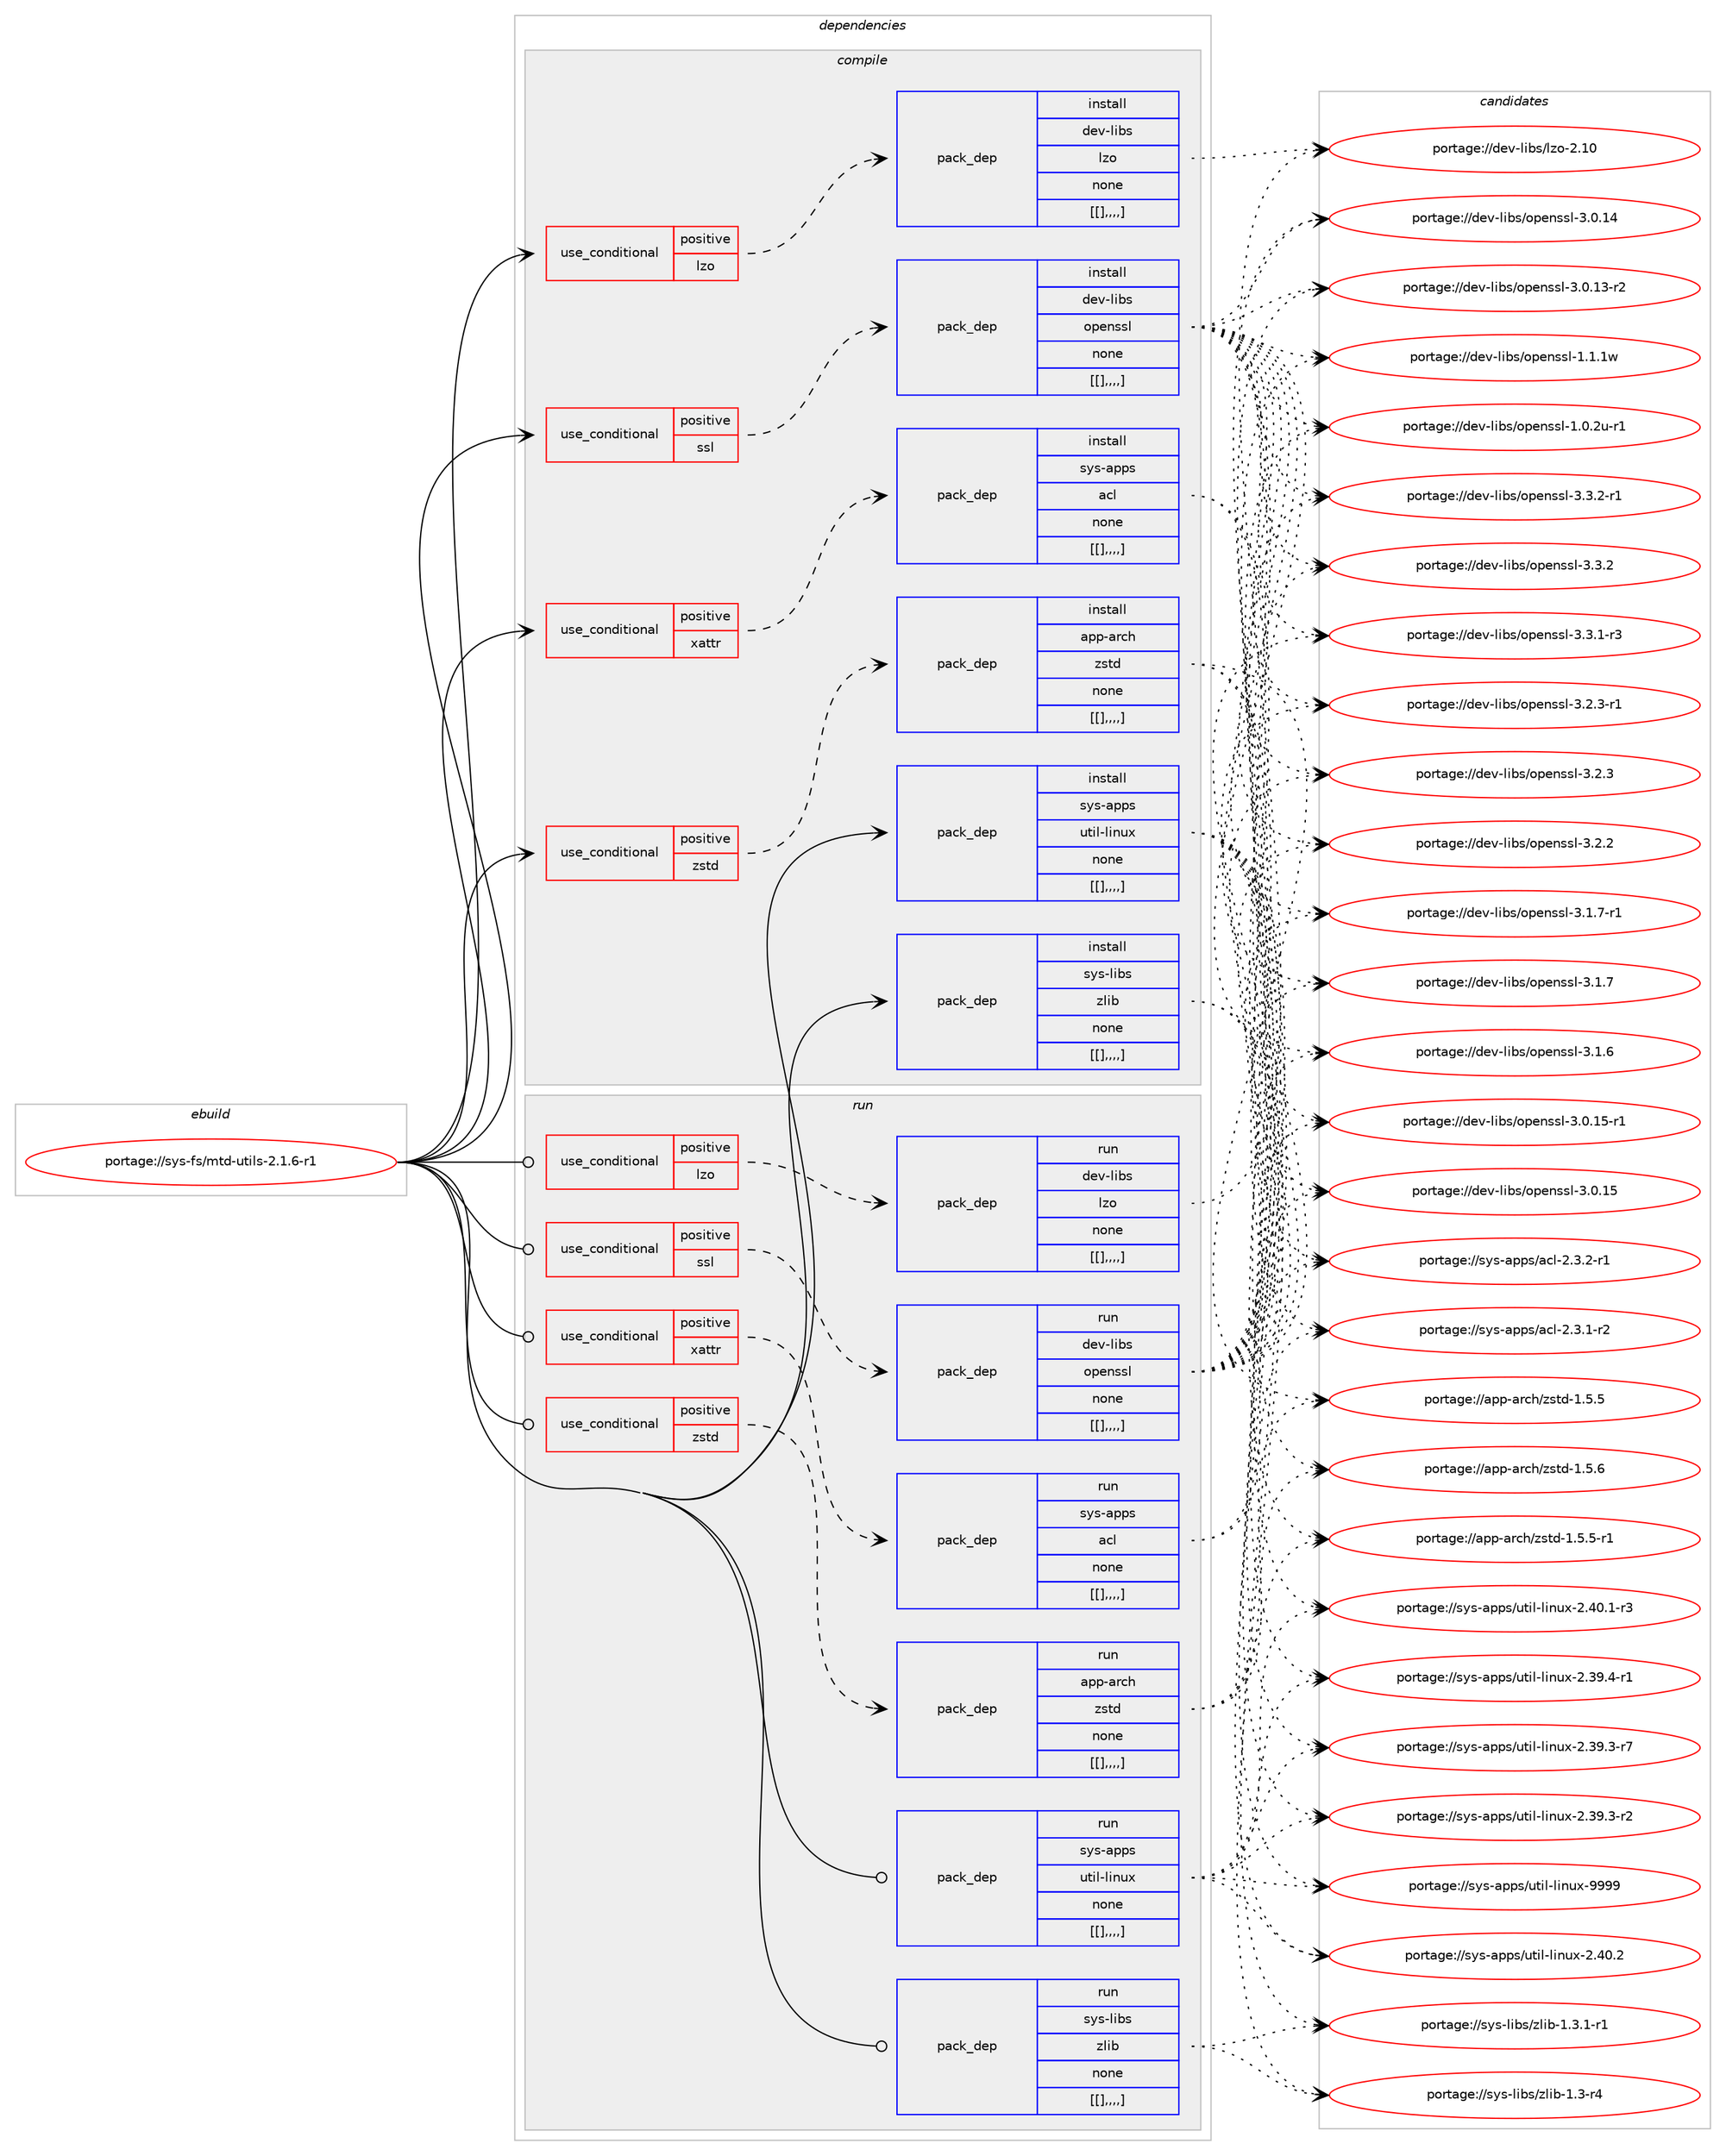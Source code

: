digraph prolog {

# *************
# Graph options
# *************

newrank=true;
concentrate=true;
compound=true;
graph [rankdir=LR,fontname=Helvetica,fontsize=10,ranksep=1.5];#, ranksep=2.5, nodesep=0.2];
edge  [arrowhead=vee];
node  [fontname=Helvetica,fontsize=10];

# **********
# The ebuild
# **********

subgraph cluster_leftcol {
color=gray;
label=<<i>ebuild</i>>;
id [label="portage://sys-fs/mtd-utils-2.1.6-r1", color=red, width=4, href="../sys-fs/mtd-utils-2.1.6-r1.svg"];
}

# ****************
# The dependencies
# ****************

subgraph cluster_midcol {
color=gray;
label=<<i>dependencies</i>>;
subgraph cluster_compile {
fillcolor="#eeeeee";
style=filled;
label=<<i>compile</i>>;
subgraph cond288 {
dependency1404 [label=<<TABLE BORDER="0" CELLBORDER="1" CELLSPACING="0" CELLPADDING="4"><TR><TD ROWSPAN="3" CELLPADDING="10">use_conditional</TD></TR><TR><TD>positive</TD></TR><TR><TD>lzo</TD></TR></TABLE>>, shape=none, color=red];
subgraph pack1096 {
dependency1407 [label=<<TABLE BORDER="0" CELLBORDER="1" CELLSPACING="0" CELLPADDING="4" WIDTH="220"><TR><TD ROWSPAN="6" CELLPADDING="30">pack_dep</TD></TR><TR><TD WIDTH="110">install</TD></TR><TR><TD>dev-libs</TD></TR><TR><TD>lzo</TD></TR><TR><TD>none</TD></TR><TR><TD>[[],,,,]</TD></TR></TABLE>>, shape=none, color=blue];
}
dependency1404:e -> dependency1407:w [weight=20,style="dashed",arrowhead="vee"];
}
id:e -> dependency1404:w [weight=20,style="solid",arrowhead="vee"];
subgraph cond290 {
dependency1411 [label=<<TABLE BORDER="0" CELLBORDER="1" CELLSPACING="0" CELLPADDING="4"><TR><TD ROWSPAN="3" CELLPADDING="10">use_conditional</TD></TR><TR><TD>positive</TD></TR><TR><TD>ssl</TD></TR></TABLE>>, shape=none, color=red];
subgraph pack1101 {
dependency1414 [label=<<TABLE BORDER="0" CELLBORDER="1" CELLSPACING="0" CELLPADDING="4" WIDTH="220"><TR><TD ROWSPAN="6" CELLPADDING="30">pack_dep</TD></TR><TR><TD WIDTH="110">install</TD></TR><TR><TD>dev-libs</TD></TR><TR><TD>openssl</TD></TR><TR><TD>none</TD></TR><TR><TD>[[],,,,]</TD></TR></TABLE>>, shape=none, color=blue];
}
dependency1411:e -> dependency1414:w [weight=20,style="dashed",arrowhead="vee"];
}
id:e -> dependency1411:w [weight=20,style="solid",arrowhead="vee"];
subgraph cond292 {
dependency1418 [label=<<TABLE BORDER="0" CELLBORDER="1" CELLSPACING="0" CELLPADDING="4"><TR><TD ROWSPAN="3" CELLPADDING="10">use_conditional</TD></TR><TR><TD>positive</TD></TR><TR><TD>xattr</TD></TR></TABLE>>, shape=none, color=red];
subgraph pack1105 {
dependency1420 [label=<<TABLE BORDER="0" CELLBORDER="1" CELLSPACING="0" CELLPADDING="4" WIDTH="220"><TR><TD ROWSPAN="6" CELLPADDING="30">pack_dep</TD></TR><TR><TD WIDTH="110">install</TD></TR><TR><TD>sys-apps</TD></TR><TR><TD>acl</TD></TR><TR><TD>none</TD></TR><TR><TD>[[],,,,]</TD></TR></TABLE>>, shape=none, color=blue];
}
dependency1418:e -> dependency1420:w [weight=20,style="dashed",arrowhead="vee"];
}
id:e -> dependency1418:w [weight=20,style="solid",arrowhead="vee"];
subgraph cond294 {
dependency1422 [label=<<TABLE BORDER="0" CELLBORDER="1" CELLSPACING="0" CELLPADDING="4"><TR><TD ROWSPAN="3" CELLPADDING="10">use_conditional</TD></TR><TR><TD>positive</TD></TR><TR><TD>zstd</TD></TR></TABLE>>, shape=none, color=red];
subgraph pack1108 {
dependency1425 [label=<<TABLE BORDER="0" CELLBORDER="1" CELLSPACING="0" CELLPADDING="4" WIDTH="220"><TR><TD ROWSPAN="6" CELLPADDING="30">pack_dep</TD></TR><TR><TD WIDTH="110">install</TD></TR><TR><TD>app-arch</TD></TR><TR><TD>zstd</TD></TR><TR><TD>none</TD></TR><TR><TD>[[],,,,]</TD></TR></TABLE>>, shape=none, color=blue];
}
dependency1422:e -> dependency1425:w [weight=20,style="dashed",arrowhead="vee"];
}
id:e -> dependency1422:w [weight=20,style="solid",arrowhead="vee"];
subgraph pack1111 {
dependency1429 [label=<<TABLE BORDER="0" CELLBORDER="1" CELLSPACING="0" CELLPADDING="4" WIDTH="220"><TR><TD ROWSPAN="6" CELLPADDING="30">pack_dep</TD></TR><TR><TD WIDTH="110">install</TD></TR><TR><TD>sys-apps</TD></TR><TR><TD>util-linux</TD></TR><TR><TD>none</TD></TR><TR><TD>[[],,,,]</TD></TR></TABLE>>, shape=none, color=blue];
}
id:e -> dependency1429:w [weight=20,style="solid",arrowhead="vee"];
subgraph pack1114 {
dependency1432 [label=<<TABLE BORDER="0" CELLBORDER="1" CELLSPACING="0" CELLPADDING="4" WIDTH="220"><TR><TD ROWSPAN="6" CELLPADDING="30">pack_dep</TD></TR><TR><TD WIDTH="110">install</TD></TR><TR><TD>sys-libs</TD></TR><TR><TD>zlib</TD></TR><TR><TD>none</TD></TR><TR><TD>[[],,,,]</TD></TR></TABLE>>, shape=none, color=blue];
}
id:e -> dependency1432:w [weight=20,style="solid",arrowhead="vee"];
}
subgraph cluster_compileandrun {
fillcolor="#eeeeee";
style=filled;
label=<<i>compile and run</i>>;
}
subgraph cluster_run {
fillcolor="#eeeeee";
style=filled;
label=<<i>run</i>>;
subgraph cond297 {
dependency1437 [label=<<TABLE BORDER="0" CELLBORDER="1" CELLSPACING="0" CELLPADDING="4"><TR><TD ROWSPAN="3" CELLPADDING="10">use_conditional</TD></TR><TR><TD>positive</TD></TR><TR><TD>lzo</TD></TR></TABLE>>, shape=none, color=red];
subgraph pack1119 {
dependency1439 [label=<<TABLE BORDER="0" CELLBORDER="1" CELLSPACING="0" CELLPADDING="4" WIDTH="220"><TR><TD ROWSPAN="6" CELLPADDING="30">pack_dep</TD></TR><TR><TD WIDTH="110">run</TD></TR><TR><TD>dev-libs</TD></TR><TR><TD>lzo</TD></TR><TR><TD>none</TD></TR><TR><TD>[[],,,,]</TD></TR></TABLE>>, shape=none, color=blue];
}
dependency1437:e -> dependency1439:w [weight=20,style="dashed",arrowhead="vee"];
}
id:e -> dependency1437:w [weight=20,style="solid",arrowhead="odot"];
subgraph cond300 {
dependency1443 [label=<<TABLE BORDER="0" CELLBORDER="1" CELLSPACING="0" CELLPADDING="4"><TR><TD ROWSPAN="3" CELLPADDING="10">use_conditional</TD></TR><TR><TD>positive</TD></TR><TR><TD>ssl</TD></TR></TABLE>>, shape=none, color=red];
subgraph pack1123 {
dependency1448 [label=<<TABLE BORDER="0" CELLBORDER="1" CELLSPACING="0" CELLPADDING="4" WIDTH="220"><TR><TD ROWSPAN="6" CELLPADDING="30">pack_dep</TD></TR><TR><TD WIDTH="110">run</TD></TR><TR><TD>dev-libs</TD></TR><TR><TD>openssl</TD></TR><TR><TD>none</TD></TR><TR><TD>[[],,,,]</TD></TR></TABLE>>, shape=none, color=blue];
}
dependency1443:e -> dependency1448:w [weight=20,style="dashed",arrowhead="vee"];
}
id:e -> dependency1443:w [weight=20,style="solid",arrowhead="odot"];
subgraph cond303 {
dependency1455 [label=<<TABLE BORDER="0" CELLBORDER="1" CELLSPACING="0" CELLPADDING="4"><TR><TD ROWSPAN="3" CELLPADDING="10">use_conditional</TD></TR><TR><TD>positive</TD></TR><TR><TD>xattr</TD></TR></TABLE>>, shape=none, color=red];
subgraph pack1131 {
dependency1459 [label=<<TABLE BORDER="0" CELLBORDER="1" CELLSPACING="0" CELLPADDING="4" WIDTH="220"><TR><TD ROWSPAN="6" CELLPADDING="30">pack_dep</TD></TR><TR><TD WIDTH="110">run</TD></TR><TR><TD>sys-apps</TD></TR><TR><TD>acl</TD></TR><TR><TD>none</TD></TR><TR><TD>[[],,,,]</TD></TR></TABLE>>, shape=none, color=blue];
}
dependency1455:e -> dependency1459:w [weight=20,style="dashed",arrowhead="vee"];
}
id:e -> dependency1455:w [weight=20,style="solid",arrowhead="odot"];
subgraph cond305 {
dependency1463 [label=<<TABLE BORDER="0" CELLBORDER="1" CELLSPACING="0" CELLPADDING="4"><TR><TD ROWSPAN="3" CELLPADDING="10">use_conditional</TD></TR><TR><TD>positive</TD></TR><TR><TD>zstd</TD></TR></TABLE>>, shape=none, color=red];
subgraph pack1136 {
dependency1466 [label=<<TABLE BORDER="0" CELLBORDER="1" CELLSPACING="0" CELLPADDING="4" WIDTH="220"><TR><TD ROWSPAN="6" CELLPADDING="30">pack_dep</TD></TR><TR><TD WIDTH="110">run</TD></TR><TR><TD>app-arch</TD></TR><TR><TD>zstd</TD></TR><TR><TD>none</TD></TR><TR><TD>[[],,,,]</TD></TR></TABLE>>, shape=none, color=blue];
}
dependency1463:e -> dependency1466:w [weight=20,style="dashed",arrowhead="vee"];
}
id:e -> dependency1463:w [weight=20,style="solid",arrowhead="odot"];
subgraph pack1139 {
dependency1471 [label=<<TABLE BORDER="0" CELLBORDER="1" CELLSPACING="0" CELLPADDING="4" WIDTH="220"><TR><TD ROWSPAN="6" CELLPADDING="30">pack_dep</TD></TR><TR><TD WIDTH="110">run</TD></TR><TR><TD>sys-apps</TD></TR><TR><TD>util-linux</TD></TR><TR><TD>none</TD></TR><TR><TD>[[],,,,]</TD></TR></TABLE>>, shape=none, color=blue];
}
id:e -> dependency1471:w [weight=20,style="solid",arrowhead="odot"];
subgraph pack1142 {
dependency1474 [label=<<TABLE BORDER="0" CELLBORDER="1" CELLSPACING="0" CELLPADDING="4" WIDTH="220"><TR><TD ROWSPAN="6" CELLPADDING="30">pack_dep</TD></TR><TR><TD WIDTH="110">run</TD></TR><TR><TD>sys-libs</TD></TR><TR><TD>zlib</TD></TR><TR><TD>none</TD></TR><TR><TD>[[],,,,]</TD></TR></TABLE>>, shape=none, color=blue];
}
id:e -> dependency1474:w [weight=20,style="solid",arrowhead="odot"];
}
}

# **************
# The candidates
# **************

subgraph cluster_choices {
rank=same;
color=gray;
label=<<i>candidates</i>>;

subgraph choice1065 {
color=black;
nodesep=1;
choice1001011184510810598115471081221114550464948 [label="portage://dev-libs/lzo-2.10", color=red, width=4,href="../dev-libs/lzo-2.10.svg"];
dependency1407:e -> choice1001011184510810598115471081221114550464948:w [style=dotted,weight="100"];
}
subgraph choice1067 {
color=black;
nodesep=1;
choice1001011184510810598115471111121011101151151084551465146504511449 [label="portage://dev-libs/openssl-3.3.2-r1", color=red, width=4,href="../dev-libs/openssl-3.3.2-r1.svg"];
choice100101118451081059811547111112101110115115108455146514650 [label="portage://dev-libs/openssl-3.3.2", color=red, width=4,href="../dev-libs/openssl-3.3.2.svg"];
choice1001011184510810598115471111121011101151151084551465146494511451 [label="portage://dev-libs/openssl-3.3.1-r3", color=red, width=4,href="../dev-libs/openssl-3.3.1-r3.svg"];
choice1001011184510810598115471111121011101151151084551465046514511449 [label="portage://dev-libs/openssl-3.2.3-r1", color=red, width=4,href="../dev-libs/openssl-3.2.3-r1.svg"];
choice100101118451081059811547111112101110115115108455146504651 [label="portage://dev-libs/openssl-3.2.3", color=red, width=4,href="../dev-libs/openssl-3.2.3.svg"];
choice100101118451081059811547111112101110115115108455146504650 [label="portage://dev-libs/openssl-3.2.2", color=red, width=4,href="../dev-libs/openssl-3.2.2.svg"];
choice1001011184510810598115471111121011101151151084551464946554511449 [label="portage://dev-libs/openssl-3.1.7-r1", color=red, width=4,href="../dev-libs/openssl-3.1.7-r1.svg"];
choice100101118451081059811547111112101110115115108455146494655 [label="portage://dev-libs/openssl-3.1.7", color=red, width=4,href="../dev-libs/openssl-3.1.7.svg"];
choice100101118451081059811547111112101110115115108455146494654 [label="portage://dev-libs/openssl-3.1.6", color=red, width=4,href="../dev-libs/openssl-3.1.6.svg"];
choice100101118451081059811547111112101110115115108455146484649534511449 [label="portage://dev-libs/openssl-3.0.15-r1", color=red, width=4,href="../dev-libs/openssl-3.0.15-r1.svg"];
choice10010111845108105981154711111210111011511510845514648464953 [label="portage://dev-libs/openssl-3.0.15", color=red, width=4,href="../dev-libs/openssl-3.0.15.svg"];
choice10010111845108105981154711111210111011511510845514648464952 [label="portage://dev-libs/openssl-3.0.14", color=red, width=4,href="../dev-libs/openssl-3.0.14.svg"];
choice100101118451081059811547111112101110115115108455146484649514511450 [label="portage://dev-libs/openssl-3.0.13-r2", color=red, width=4,href="../dev-libs/openssl-3.0.13-r2.svg"];
choice100101118451081059811547111112101110115115108454946494649119 [label="portage://dev-libs/openssl-1.1.1w", color=red, width=4,href="../dev-libs/openssl-1.1.1w.svg"];
choice1001011184510810598115471111121011101151151084549464846501174511449 [label="portage://dev-libs/openssl-1.0.2u-r1", color=red, width=4,href="../dev-libs/openssl-1.0.2u-r1.svg"];
dependency1414:e -> choice1001011184510810598115471111121011101151151084551465146504511449:w [style=dotted,weight="100"];
dependency1414:e -> choice100101118451081059811547111112101110115115108455146514650:w [style=dotted,weight="100"];
dependency1414:e -> choice1001011184510810598115471111121011101151151084551465146494511451:w [style=dotted,weight="100"];
dependency1414:e -> choice1001011184510810598115471111121011101151151084551465046514511449:w [style=dotted,weight="100"];
dependency1414:e -> choice100101118451081059811547111112101110115115108455146504651:w [style=dotted,weight="100"];
dependency1414:e -> choice100101118451081059811547111112101110115115108455146504650:w [style=dotted,weight="100"];
dependency1414:e -> choice1001011184510810598115471111121011101151151084551464946554511449:w [style=dotted,weight="100"];
dependency1414:e -> choice100101118451081059811547111112101110115115108455146494655:w [style=dotted,weight="100"];
dependency1414:e -> choice100101118451081059811547111112101110115115108455146494654:w [style=dotted,weight="100"];
dependency1414:e -> choice100101118451081059811547111112101110115115108455146484649534511449:w [style=dotted,weight="100"];
dependency1414:e -> choice10010111845108105981154711111210111011511510845514648464953:w [style=dotted,weight="100"];
dependency1414:e -> choice10010111845108105981154711111210111011511510845514648464952:w [style=dotted,weight="100"];
dependency1414:e -> choice100101118451081059811547111112101110115115108455146484649514511450:w [style=dotted,weight="100"];
dependency1414:e -> choice100101118451081059811547111112101110115115108454946494649119:w [style=dotted,weight="100"];
dependency1414:e -> choice1001011184510810598115471111121011101151151084549464846501174511449:w [style=dotted,weight="100"];
}
subgraph choice1089 {
color=black;
nodesep=1;
choice11512111545971121121154797991084550465146504511449 [label="portage://sys-apps/acl-2.3.2-r1", color=red, width=4,href="../sys-apps/acl-2.3.2-r1.svg"];
choice11512111545971121121154797991084550465146494511450 [label="portage://sys-apps/acl-2.3.1-r2", color=red, width=4,href="../sys-apps/acl-2.3.1-r2.svg"];
dependency1420:e -> choice11512111545971121121154797991084550465146504511449:w [style=dotted,weight="100"];
dependency1420:e -> choice11512111545971121121154797991084550465146494511450:w [style=dotted,weight="100"];
}
subgraph choice1090 {
color=black;
nodesep=1;
choice9711211245971149910447122115116100454946534654 [label="portage://app-arch/zstd-1.5.6", color=red, width=4,href="../app-arch/zstd-1.5.6.svg"];
choice97112112459711499104471221151161004549465346534511449 [label="portage://app-arch/zstd-1.5.5-r1", color=red, width=4,href="../app-arch/zstd-1.5.5-r1.svg"];
choice9711211245971149910447122115116100454946534653 [label="portage://app-arch/zstd-1.5.5", color=red, width=4,href="../app-arch/zstd-1.5.5.svg"];
dependency1425:e -> choice9711211245971149910447122115116100454946534654:w [style=dotted,weight="100"];
dependency1425:e -> choice97112112459711499104471221151161004549465346534511449:w [style=dotted,weight="100"];
dependency1425:e -> choice9711211245971149910447122115116100454946534653:w [style=dotted,weight="100"];
}
subgraph choice1094 {
color=black;
nodesep=1;
choice115121115459711211211547117116105108451081051101171204557575757 [label="portage://sys-apps/util-linux-9999", color=red, width=4,href="../sys-apps/util-linux-9999.svg"];
choice1151211154597112112115471171161051084510810511011712045504652484650 [label="portage://sys-apps/util-linux-2.40.2", color=red, width=4,href="../sys-apps/util-linux-2.40.2.svg"];
choice11512111545971121121154711711610510845108105110117120455046524846494511451 [label="portage://sys-apps/util-linux-2.40.1-r3", color=red, width=4,href="../sys-apps/util-linux-2.40.1-r3.svg"];
choice11512111545971121121154711711610510845108105110117120455046515746524511449 [label="portage://sys-apps/util-linux-2.39.4-r1", color=red, width=4,href="../sys-apps/util-linux-2.39.4-r1.svg"];
choice11512111545971121121154711711610510845108105110117120455046515746514511455 [label="portage://sys-apps/util-linux-2.39.3-r7", color=red, width=4,href="../sys-apps/util-linux-2.39.3-r7.svg"];
choice11512111545971121121154711711610510845108105110117120455046515746514511450 [label="portage://sys-apps/util-linux-2.39.3-r2", color=red, width=4,href="../sys-apps/util-linux-2.39.3-r2.svg"];
dependency1429:e -> choice115121115459711211211547117116105108451081051101171204557575757:w [style=dotted,weight="100"];
dependency1429:e -> choice1151211154597112112115471171161051084510810511011712045504652484650:w [style=dotted,weight="100"];
dependency1429:e -> choice11512111545971121121154711711610510845108105110117120455046524846494511451:w [style=dotted,weight="100"];
dependency1429:e -> choice11512111545971121121154711711610510845108105110117120455046515746524511449:w [style=dotted,weight="100"];
dependency1429:e -> choice11512111545971121121154711711610510845108105110117120455046515746514511455:w [style=dotted,weight="100"];
dependency1429:e -> choice11512111545971121121154711711610510845108105110117120455046515746514511450:w [style=dotted,weight="100"];
}
subgraph choice1100 {
color=black;
nodesep=1;
choice115121115451081059811547122108105984549465146494511449 [label="portage://sys-libs/zlib-1.3.1-r1", color=red, width=4,href="../sys-libs/zlib-1.3.1-r1.svg"];
choice11512111545108105981154712210810598454946514511452 [label="portage://sys-libs/zlib-1.3-r4", color=red, width=4,href="../sys-libs/zlib-1.3-r4.svg"];
dependency1432:e -> choice115121115451081059811547122108105984549465146494511449:w [style=dotted,weight="100"];
dependency1432:e -> choice11512111545108105981154712210810598454946514511452:w [style=dotted,weight="100"];
}
subgraph choice1102 {
color=black;
nodesep=1;
choice1001011184510810598115471081221114550464948 [label="portage://dev-libs/lzo-2.10", color=red, width=4,href="../dev-libs/lzo-2.10.svg"];
dependency1439:e -> choice1001011184510810598115471081221114550464948:w [style=dotted,weight="100"];
}
subgraph choice1104 {
color=black;
nodesep=1;
choice1001011184510810598115471111121011101151151084551465146504511449 [label="portage://dev-libs/openssl-3.3.2-r1", color=red, width=4,href="../dev-libs/openssl-3.3.2-r1.svg"];
choice100101118451081059811547111112101110115115108455146514650 [label="portage://dev-libs/openssl-3.3.2", color=red, width=4,href="../dev-libs/openssl-3.3.2.svg"];
choice1001011184510810598115471111121011101151151084551465146494511451 [label="portage://dev-libs/openssl-3.3.1-r3", color=red, width=4,href="../dev-libs/openssl-3.3.1-r3.svg"];
choice1001011184510810598115471111121011101151151084551465046514511449 [label="portage://dev-libs/openssl-3.2.3-r1", color=red, width=4,href="../dev-libs/openssl-3.2.3-r1.svg"];
choice100101118451081059811547111112101110115115108455146504651 [label="portage://dev-libs/openssl-3.2.3", color=red, width=4,href="../dev-libs/openssl-3.2.3.svg"];
choice100101118451081059811547111112101110115115108455146504650 [label="portage://dev-libs/openssl-3.2.2", color=red, width=4,href="../dev-libs/openssl-3.2.2.svg"];
choice1001011184510810598115471111121011101151151084551464946554511449 [label="portage://dev-libs/openssl-3.1.7-r1", color=red, width=4,href="../dev-libs/openssl-3.1.7-r1.svg"];
choice100101118451081059811547111112101110115115108455146494655 [label="portage://dev-libs/openssl-3.1.7", color=red, width=4,href="../dev-libs/openssl-3.1.7.svg"];
choice100101118451081059811547111112101110115115108455146494654 [label="portage://dev-libs/openssl-3.1.6", color=red, width=4,href="../dev-libs/openssl-3.1.6.svg"];
choice100101118451081059811547111112101110115115108455146484649534511449 [label="portage://dev-libs/openssl-3.0.15-r1", color=red, width=4,href="../dev-libs/openssl-3.0.15-r1.svg"];
choice10010111845108105981154711111210111011511510845514648464953 [label="portage://dev-libs/openssl-3.0.15", color=red, width=4,href="../dev-libs/openssl-3.0.15.svg"];
choice10010111845108105981154711111210111011511510845514648464952 [label="portage://dev-libs/openssl-3.0.14", color=red, width=4,href="../dev-libs/openssl-3.0.14.svg"];
choice100101118451081059811547111112101110115115108455146484649514511450 [label="portage://dev-libs/openssl-3.0.13-r2", color=red, width=4,href="../dev-libs/openssl-3.0.13-r2.svg"];
choice100101118451081059811547111112101110115115108454946494649119 [label="portage://dev-libs/openssl-1.1.1w", color=red, width=4,href="../dev-libs/openssl-1.1.1w.svg"];
choice1001011184510810598115471111121011101151151084549464846501174511449 [label="portage://dev-libs/openssl-1.0.2u-r1", color=red, width=4,href="../dev-libs/openssl-1.0.2u-r1.svg"];
dependency1448:e -> choice1001011184510810598115471111121011101151151084551465146504511449:w [style=dotted,weight="100"];
dependency1448:e -> choice100101118451081059811547111112101110115115108455146514650:w [style=dotted,weight="100"];
dependency1448:e -> choice1001011184510810598115471111121011101151151084551465146494511451:w [style=dotted,weight="100"];
dependency1448:e -> choice1001011184510810598115471111121011101151151084551465046514511449:w [style=dotted,weight="100"];
dependency1448:e -> choice100101118451081059811547111112101110115115108455146504651:w [style=dotted,weight="100"];
dependency1448:e -> choice100101118451081059811547111112101110115115108455146504650:w [style=dotted,weight="100"];
dependency1448:e -> choice1001011184510810598115471111121011101151151084551464946554511449:w [style=dotted,weight="100"];
dependency1448:e -> choice100101118451081059811547111112101110115115108455146494655:w [style=dotted,weight="100"];
dependency1448:e -> choice100101118451081059811547111112101110115115108455146494654:w [style=dotted,weight="100"];
dependency1448:e -> choice100101118451081059811547111112101110115115108455146484649534511449:w [style=dotted,weight="100"];
dependency1448:e -> choice10010111845108105981154711111210111011511510845514648464953:w [style=dotted,weight="100"];
dependency1448:e -> choice10010111845108105981154711111210111011511510845514648464952:w [style=dotted,weight="100"];
dependency1448:e -> choice100101118451081059811547111112101110115115108455146484649514511450:w [style=dotted,weight="100"];
dependency1448:e -> choice100101118451081059811547111112101110115115108454946494649119:w [style=dotted,weight="100"];
dependency1448:e -> choice1001011184510810598115471111121011101151151084549464846501174511449:w [style=dotted,weight="100"];
}
subgraph choice1105 {
color=black;
nodesep=1;
choice11512111545971121121154797991084550465146504511449 [label="portage://sys-apps/acl-2.3.2-r1", color=red, width=4,href="../sys-apps/acl-2.3.2-r1.svg"];
choice11512111545971121121154797991084550465146494511450 [label="portage://sys-apps/acl-2.3.1-r2", color=red, width=4,href="../sys-apps/acl-2.3.1-r2.svg"];
dependency1459:e -> choice11512111545971121121154797991084550465146504511449:w [style=dotted,weight="100"];
dependency1459:e -> choice11512111545971121121154797991084550465146494511450:w [style=dotted,weight="100"];
}
subgraph choice1106 {
color=black;
nodesep=1;
choice9711211245971149910447122115116100454946534654 [label="portage://app-arch/zstd-1.5.6", color=red, width=4,href="../app-arch/zstd-1.5.6.svg"];
choice97112112459711499104471221151161004549465346534511449 [label="portage://app-arch/zstd-1.5.5-r1", color=red, width=4,href="../app-arch/zstd-1.5.5-r1.svg"];
choice9711211245971149910447122115116100454946534653 [label="portage://app-arch/zstd-1.5.5", color=red, width=4,href="../app-arch/zstd-1.5.5.svg"];
dependency1466:e -> choice9711211245971149910447122115116100454946534654:w [style=dotted,weight="100"];
dependency1466:e -> choice97112112459711499104471221151161004549465346534511449:w [style=dotted,weight="100"];
dependency1466:e -> choice9711211245971149910447122115116100454946534653:w [style=dotted,weight="100"];
}
subgraph choice1108 {
color=black;
nodesep=1;
choice115121115459711211211547117116105108451081051101171204557575757 [label="portage://sys-apps/util-linux-9999", color=red, width=4,href="../sys-apps/util-linux-9999.svg"];
choice1151211154597112112115471171161051084510810511011712045504652484650 [label="portage://sys-apps/util-linux-2.40.2", color=red, width=4,href="../sys-apps/util-linux-2.40.2.svg"];
choice11512111545971121121154711711610510845108105110117120455046524846494511451 [label="portage://sys-apps/util-linux-2.40.1-r3", color=red, width=4,href="../sys-apps/util-linux-2.40.1-r3.svg"];
choice11512111545971121121154711711610510845108105110117120455046515746524511449 [label="portage://sys-apps/util-linux-2.39.4-r1", color=red, width=4,href="../sys-apps/util-linux-2.39.4-r1.svg"];
choice11512111545971121121154711711610510845108105110117120455046515746514511455 [label="portage://sys-apps/util-linux-2.39.3-r7", color=red, width=4,href="../sys-apps/util-linux-2.39.3-r7.svg"];
choice11512111545971121121154711711610510845108105110117120455046515746514511450 [label="portage://sys-apps/util-linux-2.39.3-r2", color=red, width=4,href="../sys-apps/util-linux-2.39.3-r2.svg"];
dependency1471:e -> choice115121115459711211211547117116105108451081051101171204557575757:w [style=dotted,weight="100"];
dependency1471:e -> choice1151211154597112112115471171161051084510810511011712045504652484650:w [style=dotted,weight="100"];
dependency1471:e -> choice11512111545971121121154711711610510845108105110117120455046524846494511451:w [style=dotted,weight="100"];
dependency1471:e -> choice11512111545971121121154711711610510845108105110117120455046515746524511449:w [style=dotted,weight="100"];
dependency1471:e -> choice11512111545971121121154711711610510845108105110117120455046515746514511455:w [style=dotted,weight="100"];
dependency1471:e -> choice11512111545971121121154711711610510845108105110117120455046515746514511450:w [style=dotted,weight="100"];
}
subgraph choice1116 {
color=black;
nodesep=1;
choice115121115451081059811547122108105984549465146494511449 [label="portage://sys-libs/zlib-1.3.1-r1", color=red, width=4,href="../sys-libs/zlib-1.3.1-r1.svg"];
choice11512111545108105981154712210810598454946514511452 [label="portage://sys-libs/zlib-1.3-r4", color=red, width=4,href="../sys-libs/zlib-1.3-r4.svg"];
dependency1474:e -> choice115121115451081059811547122108105984549465146494511449:w [style=dotted,weight="100"];
dependency1474:e -> choice11512111545108105981154712210810598454946514511452:w [style=dotted,weight="100"];
}
}

}
